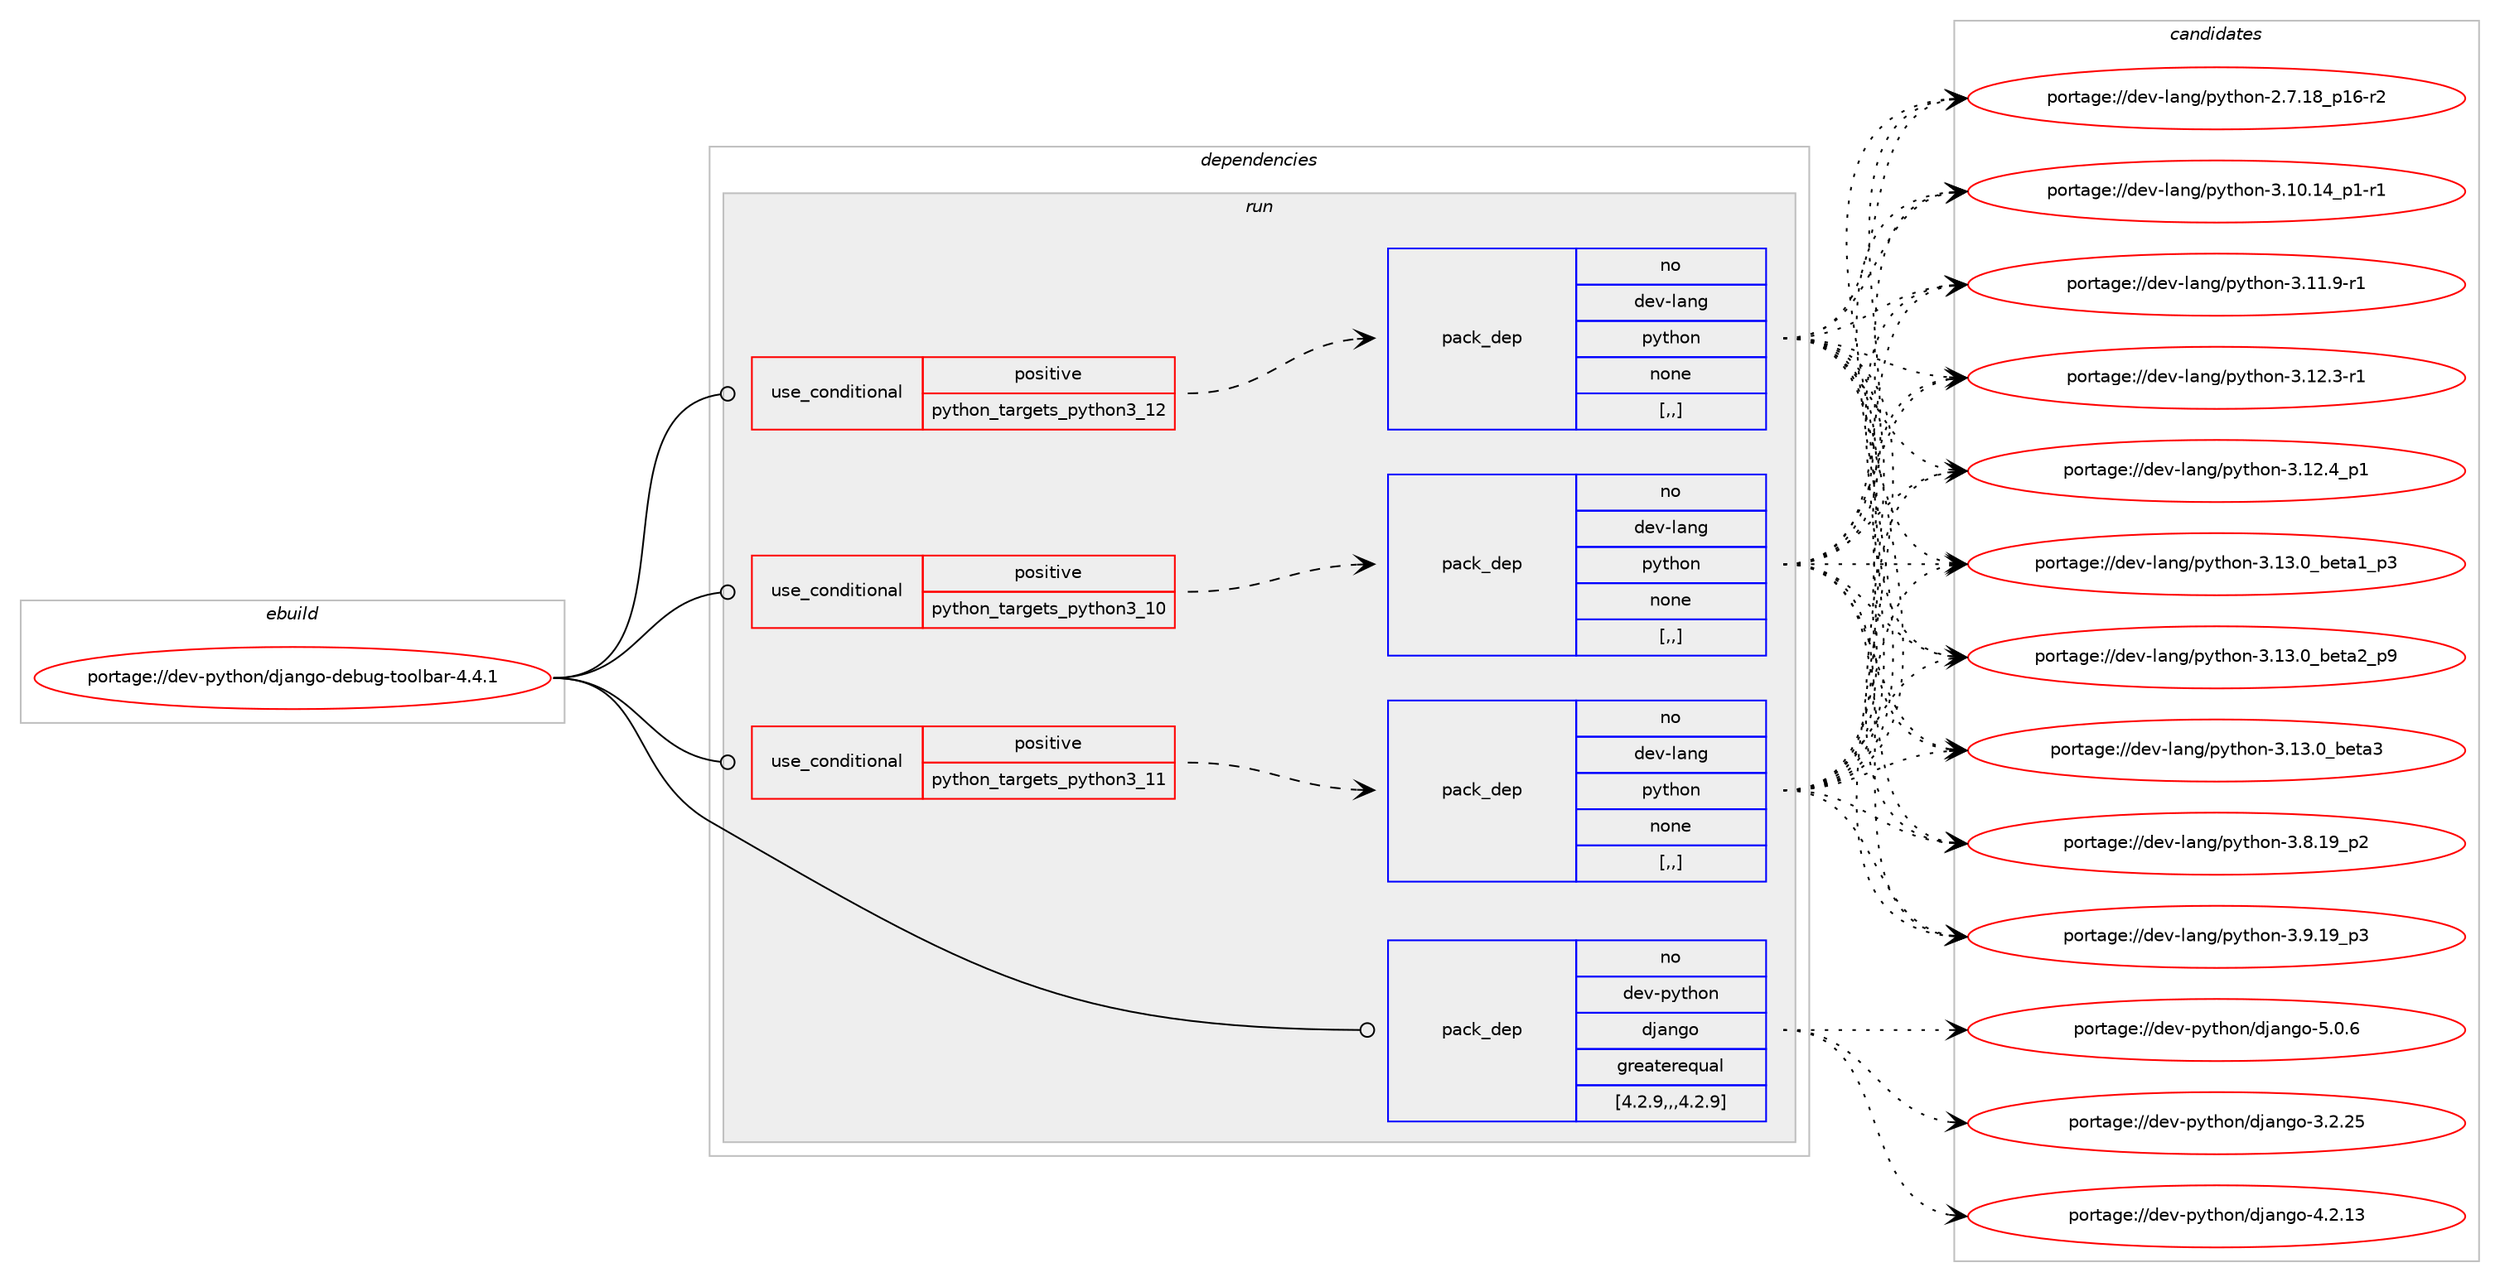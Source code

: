digraph prolog {

# *************
# Graph options
# *************

newrank=true;
concentrate=true;
compound=true;
graph [rankdir=LR,fontname=Helvetica,fontsize=10,ranksep=1.5];#, ranksep=2.5, nodesep=0.2];
edge  [arrowhead=vee];
node  [fontname=Helvetica,fontsize=10];

# **********
# The ebuild
# **********

subgraph cluster_leftcol {
color=gray;
rank=same;
label=<<i>ebuild</i>>;
id [label="portage://dev-python/django-debug-toolbar-4.4.1", color=red, width=4, href="../dev-python/django-debug-toolbar-4.4.1.svg"];
}

# ****************
# The dependencies
# ****************

subgraph cluster_midcol {
color=gray;
label=<<i>dependencies</i>>;
subgraph cluster_compile {
fillcolor="#eeeeee";
style=filled;
label=<<i>compile</i>>;
}
subgraph cluster_compileandrun {
fillcolor="#eeeeee";
style=filled;
label=<<i>compile and run</i>>;
}
subgraph cluster_run {
fillcolor="#eeeeee";
style=filled;
label=<<i>run</i>>;
subgraph cond31410 {
dependency141886 [label=<<TABLE BORDER="0" CELLBORDER="1" CELLSPACING="0" CELLPADDING="4"><TR><TD ROWSPAN="3" CELLPADDING="10">use_conditional</TD></TR><TR><TD>positive</TD></TR><TR><TD>python_targets_python3_10</TD></TR></TABLE>>, shape=none, color=red];
subgraph pack109264 {
dependency141887 [label=<<TABLE BORDER="0" CELLBORDER="1" CELLSPACING="0" CELLPADDING="4" WIDTH="220"><TR><TD ROWSPAN="6" CELLPADDING="30">pack_dep</TD></TR><TR><TD WIDTH="110">no</TD></TR><TR><TD>dev-lang</TD></TR><TR><TD>python</TD></TR><TR><TD>none</TD></TR><TR><TD>[,,]</TD></TR></TABLE>>, shape=none, color=blue];
}
dependency141886:e -> dependency141887:w [weight=20,style="dashed",arrowhead="vee"];
}
id:e -> dependency141886:w [weight=20,style="solid",arrowhead="odot"];
subgraph cond31411 {
dependency141888 [label=<<TABLE BORDER="0" CELLBORDER="1" CELLSPACING="0" CELLPADDING="4"><TR><TD ROWSPAN="3" CELLPADDING="10">use_conditional</TD></TR><TR><TD>positive</TD></TR><TR><TD>python_targets_python3_11</TD></TR></TABLE>>, shape=none, color=red];
subgraph pack109265 {
dependency141889 [label=<<TABLE BORDER="0" CELLBORDER="1" CELLSPACING="0" CELLPADDING="4" WIDTH="220"><TR><TD ROWSPAN="6" CELLPADDING="30">pack_dep</TD></TR><TR><TD WIDTH="110">no</TD></TR><TR><TD>dev-lang</TD></TR><TR><TD>python</TD></TR><TR><TD>none</TD></TR><TR><TD>[,,]</TD></TR></TABLE>>, shape=none, color=blue];
}
dependency141888:e -> dependency141889:w [weight=20,style="dashed",arrowhead="vee"];
}
id:e -> dependency141888:w [weight=20,style="solid",arrowhead="odot"];
subgraph cond31412 {
dependency141890 [label=<<TABLE BORDER="0" CELLBORDER="1" CELLSPACING="0" CELLPADDING="4"><TR><TD ROWSPAN="3" CELLPADDING="10">use_conditional</TD></TR><TR><TD>positive</TD></TR><TR><TD>python_targets_python3_12</TD></TR></TABLE>>, shape=none, color=red];
subgraph pack109266 {
dependency141891 [label=<<TABLE BORDER="0" CELLBORDER="1" CELLSPACING="0" CELLPADDING="4" WIDTH="220"><TR><TD ROWSPAN="6" CELLPADDING="30">pack_dep</TD></TR><TR><TD WIDTH="110">no</TD></TR><TR><TD>dev-lang</TD></TR><TR><TD>python</TD></TR><TR><TD>none</TD></TR><TR><TD>[,,]</TD></TR></TABLE>>, shape=none, color=blue];
}
dependency141890:e -> dependency141891:w [weight=20,style="dashed",arrowhead="vee"];
}
id:e -> dependency141890:w [weight=20,style="solid",arrowhead="odot"];
subgraph pack109267 {
dependency141892 [label=<<TABLE BORDER="0" CELLBORDER="1" CELLSPACING="0" CELLPADDING="4" WIDTH="220"><TR><TD ROWSPAN="6" CELLPADDING="30">pack_dep</TD></TR><TR><TD WIDTH="110">no</TD></TR><TR><TD>dev-python</TD></TR><TR><TD>django</TD></TR><TR><TD>greaterequal</TD></TR><TR><TD>[4.2.9,,,4.2.9]</TD></TR></TABLE>>, shape=none, color=blue];
}
id:e -> dependency141892:w [weight=20,style="solid",arrowhead="odot"];
}
}

# **************
# The candidates
# **************

subgraph cluster_choices {
rank=same;
color=gray;
label=<<i>candidates</i>>;

subgraph choice109264 {
color=black;
nodesep=1;
choice100101118451089711010347112121116104111110455046554649569511249544511450 [label="portage://dev-lang/python-2.7.18_p16-r2", color=red, width=4,href="../dev-lang/python-2.7.18_p16-r2.svg"];
choice100101118451089711010347112121116104111110455146494846495295112494511449 [label="portage://dev-lang/python-3.10.14_p1-r1", color=red, width=4,href="../dev-lang/python-3.10.14_p1-r1.svg"];
choice100101118451089711010347112121116104111110455146494946574511449 [label="portage://dev-lang/python-3.11.9-r1", color=red, width=4,href="../dev-lang/python-3.11.9-r1.svg"];
choice100101118451089711010347112121116104111110455146495046514511449 [label="portage://dev-lang/python-3.12.3-r1", color=red, width=4,href="../dev-lang/python-3.12.3-r1.svg"];
choice100101118451089711010347112121116104111110455146495046529511249 [label="portage://dev-lang/python-3.12.4_p1", color=red, width=4,href="../dev-lang/python-3.12.4_p1.svg"];
choice10010111845108971101034711212111610411111045514649514648959810111697499511251 [label="portage://dev-lang/python-3.13.0_beta1_p3", color=red, width=4,href="../dev-lang/python-3.13.0_beta1_p3.svg"];
choice10010111845108971101034711212111610411111045514649514648959810111697509511257 [label="portage://dev-lang/python-3.13.0_beta2_p9", color=red, width=4,href="../dev-lang/python-3.13.0_beta2_p9.svg"];
choice1001011184510897110103471121211161041111104551464951464895981011169751 [label="portage://dev-lang/python-3.13.0_beta3", color=red, width=4,href="../dev-lang/python-3.13.0_beta3.svg"];
choice100101118451089711010347112121116104111110455146564649579511250 [label="portage://dev-lang/python-3.8.19_p2", color=red, width=4,href="../dev-lang/python-3.8.19_p2.svg"];
choice100101118451089711010347112121116104111110455146574649579511251 [label="portage://dev-lang/python-3.9.19_p3", color=red, width=4,href="../dev-lang/python-3.9.19_p3.svg"];
dependency141887:e -> choice100101118451089711010347112121116104111110455046554649569511249544511450:w [style=dotted,weight="100"];
dependency141887:e -> choice100101118451089711010347112121116104111110455146494846495295112494511449:w [style=dotted,weight="100"];
dependency141887:e -> choice100101118451089711010347112121116104111110455146494946574511449:w [style=dotted,weight="100"];
dependency141887:e -> choice100101118451089711010347112121116104111110455146495046514511449:w [style=dotted,weight="100"];
dependency141887:e -> choice100101118451089711010347112121116104111110455146495046529511249:w [style=dotted,weight="100"];
dependency141887:e -> choice10010111845108971101034711212111610411111045514649514648959810111697499511251:w [style=dotted,weight="100"];
dependency141887:e -> choice10010111845108971101034711212111610411111045514649514648959810111697509511257:w [style=dotted,weight="100"];
dependency141887:e -> choice1001011184510897110103471121211161041111104551464951464895981011169751:w [style=dotted,weight="100"];
dependency141887:e -> choice100101118451089711010347112121116104111110455146564649579511250:w [style=dotted,weight="100"];
dependency141887:e -> choice100101118451089711010347112121116104111110455146574649579511251:w [style=dotted,weight="100"];
}
subgraph choice109265 {
color=black;
nodesep=1;
choice100101118451089711010347112121116104111110455046554649569511249544511450 [label="portage://dev-lang/python-2.7.18_p16-r2", color=red, width=4,href="../dev-lang/python-2.7.18_p16-r2.svg"];
choice100101118451089711010347112121116104111110455146494846495295112494511449 [label="portage://dev-lang/python-3.10.14_p1-r1", color=red, width=4,href="../dev-lang/python-3.10.14_p1-r1.svg"];
choice100101118451089711010347112121116104111110455146494946574511449 [label="portage://dev-lang/python-3.11.9-r1", color=red, width=4,href="../dev-lang/python-3.11.9-r1.svg"];
choice100101118451089711010347112121116104111110455146495046514511449 [label="portage://dev-lang/python-3.12.3-r1", color=red, width=4,href="../dev-lang/python-3.12.3-r1.svg"];
choice100101118451089711010347112121116104111110455146495046529511249 [label="portage://dev-lang/python-3.12.4_p1", color=red, width=4,href="../dev-lang/python-3.12.4_p1.svg"];
choice10010111845108971101034711212111610411111045514649514648959810111697499511251 [label="portage://dev-lang/python-3.13.0_beta1_p3", color=red, width=4,href="../dev-lang/python-3.13.0_beta1_p3.svg"];
choice10010111845108971101034711212111610411111045514649514648959810111697509511257 [label="portage://dev-lang/python-3.13.0_beta2_p9", color=red, width=4,href="../dev-lang/python-3.13.0_beta2_p9.svg"];
choice1001011184510897110103471121211161041111104551464951464895981011169751 [label="portage://dev-lang/python-3.13.0_beta3", color=red, width=4,href="../dev-lang/python-3.13.0_beta3.svg"];
choice100101118451089711010347112121116104111110455146564649579511250 [label="portage://dev-lang/python-3.8.19_p2", color=red, width=4,href="../dev-lang/python-3.8.19_p2.svg"];
choice100101118451089711010347112121116104111110455146574649579511251 [label="portage://dev-lang/python-3.9.19_p3", color=red, width=4,href="../dev-lang/python-3.9.19_p3.svg"];
dependency141889:e -> choice100101118451089711010347112121116104111110455046554649569511249544511450:w [style=dotted,weight="100"];
dependency141889:e -> choice100101118451089711010347112121116104111110455146494846495295112494511449:w [style=dotted,weight="100"];
dependency141889:e -> choice100101118451089711010347112121116104111110455146494946574511449:w [style=dotted,weight="100"];
dependency141889:e -> choice100101118451089711010347112121116104111110455146495046514511449:w [style=dotted,weight="100"];
dependency141889:e -> choice100101118451089711010347112121116104111110455146495046529511249:w [style=dotted,weight="100"];
dependency141889:e -> choice10010111845108971101034711212111610411111045514649514648959810111697499511251:w [style=dotted,weight="100"];
dependency141889:e -> choice10010111845108971101034711212111610411111045514649514648959810111697509511257:w [style=dotted,weight="100"];
dependency141889:e -> choice1001011184510897110103471121211161041111104551464951464895981011169751:w [style=dotted,weight="100"];
dependency141889:e -> choice100101118451089711010347112121116104111110455146564649579511250:w [style=dotted,weight="100"];
dependency141889:e -> choice100101118451089711010347112121116104111110455146574649579511251:w [style=dotted,weight="100"];
}
subgraph choice109266 {
color=black;
nodesep=1;
choice100101118451089711010347112121116104111110455046554649569511249544511450 [label="portage://dev-lang/python-2.7.18_p16-r2", color=red, width=4,href="../dev-lang/python-2.7.18_p16-r2.svg"];
choice100101118451089711010347112121116104111110455146494846495295112494511449 [label="portage://dev-lang/python-3.10.14_p1-r1", color=red, width=4,href="../dev-lang/python-3.10.14_p1-r1.svg"];
choice100101118451089711010347112121116104111110455146494946574511449 [label="portage://dev-lang/python-3.11.9-r1", color=red, width=4,href="../dev-lang/python-3.11.9-r1.svg"];
choice100101118451089711010347112121116104111110455146495046514511449 [label="portage://dev-lang/python-3.12.3-r1", color=red, width=4,href="../dev-lang/python-3.12.3-r1.svg"];
choice100101118451089711010347112121116104111110455146495046529511249 [label="portage://dev-lang/python-3.12.4_p1", color=red, width=4,href="../dev-lang/python-3.12.4_p1.svg"];
choice10010111845108971101034711212111610411111045514649514648959810111697499511251 [label="portage://dev-lang/python-3.13.0_beta1_p3", color=red, width=4,href="../dev-lang/python-3.13.0_beta1_p3.svg"];
choice10010111845108971101034711212111610411111045514649514648959810111697509511257 [label="portage://dev-lang/python-3.13.0_beta2_p9", color=red, width=4,href="../dev-lang/python-3.13.0_beta2_p9.svg"];
choice1001011184510897110103471121211161041111104551464951464895981011169751 [label="portage://dev-lang/python-3.13.0_beta3", color=red, width=4,href="../dev-lang/python-3.13.0_beta3.svg"];
choice100101118451089711010347112121116104111110455146564649579511250 [label="portage://dev-lang/python-3.8.19_p2", color=red, width=4,href="../dev-lang/python-3.8.19_p2.svg"];
choice100101118451089711010347112121116104111110455146574649579511251 [label="portage://dev-lang/python-3.9.19_p3", color=red, width=4,href="../dev-lang/python-3.9.19_p3.svg"];
dependency141891:e -> choice100101118451089711010347112121116104111110455046554649569511249544511450:w [style=dotted,weight="100"];
dependency141891:e -> choice100101118451089711010347112121116104111110455146494846495295112494511449:w [style=dotted,weight="100"];
dependency141891:e -> choice100101118451089711010347112121116104111110455146494946574511449:w [style=dotted,weight="100"];
dependency141891:e -> choice100101118451089711010347112121116104111110455146495046514511449:w [style=dotted,weight="100"];
dependency141891:e -> choice100101118451089711010347112121116104111110455146495046529511249:w [style=dotted,weight="100"];
dependency141891:e -> choice10010111845108971101034711212111610411111045514649514648959810111697499511251:w [style=dotted,weight="100"];
dependency141891:e -> choice10010111845108971101034711212111610411111045514649514648959810111697509511257:w [style=dotted,weight="100"];
dependency141891:e -> choice1001011184510897110103471121211161041111104551464951464895981011169751:w [style=dotted,weight="100"];
dependency141891:e -> choice100101118451089711010347112121116104111110455146564649579511250:w [style=dotted,weight="100"];
dependency141891:e -> choice100101118451089711010347112121116104111110455146574649579511251:w [style=dotted,weight="100"];
}
subgraph choice109267 {
color=black;
nodesep=1;
choice10010111845112121116104111110471001069711010311145514650465053 [label="portage://dev-python/django-3.2.25", color=red, width=4,href="../dev-python/django-3.2.25.svg"];
choice10010111845112121116104111110471001069711010311145524650464951 [label="portage://dev-python/django-4.2.13", color=red, width=4,href="../dev-python/django-4.2.13.svg"];
choice100101118451121211161041111104710010697110103111455346484654 [label="portage://dev-python/django-5.0.6", color=red, width=4,href="../dev-python/django-5.0.6.svg"];
dependency141892:e -> choice10010111845112121116104111110471001069711010311145514650465053:w [style=dotted,weight="100"];
dependency141892:e -> choice10010111845112121116104111110471001069711010311145524650464951:w [style=dotted,weight="100"];
dependency141892:e -> choice100101118451121211161041111104710010697110103111455346484654:w [style=dotted,weight="100"];
}
}

}
